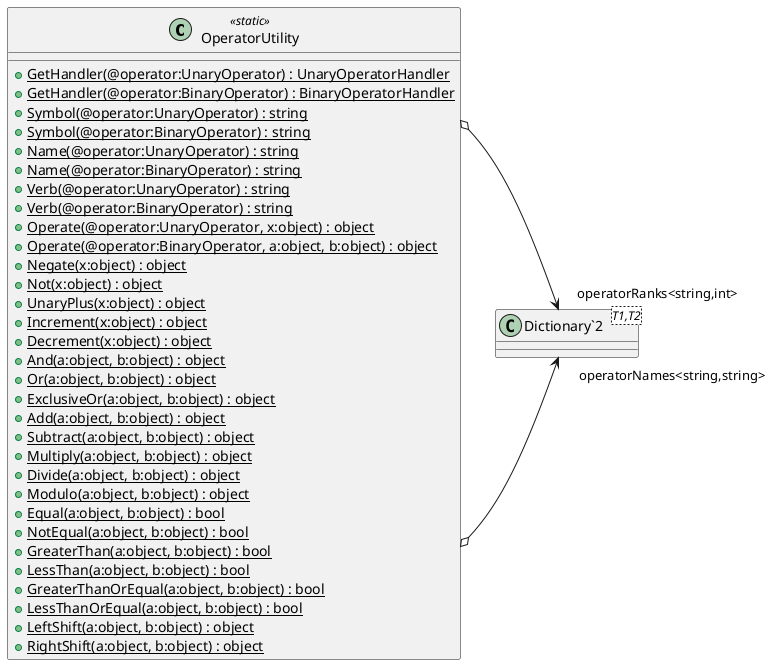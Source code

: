 @startuml
class OperatorUtility <<static>> {
    + {static} GetHandler(@operator:UnaryOperator) : UnaryOperatorHandler
    + {static} GetHandler(@operator:BinaryOperator) : BinaryOperatorHandler
    + {static} Symbol(@operator:UnaryOperator) : string
    + {static} Symbol(@operator:BinaryOperator) : string
    + {static} Name(@operator:UnaryOperator) : string
    + {static} Name(@operator:BinaryOperator) : string
    + {static} Verb(@operator:UnaryOperator) : string
    + {static} Verb(@operator:BinaryOperator) : string
    + {static} Operate(@operator:UnaryOperator, x:object) : object
    + {static} Operate(@operator:BinaryOperator, a:object, b:object) : object
    + {static} Negate(x:object) : object
    + {static} Not(x:object) : object
    + {static} UnaryPlus(x:object) : object
    + {static} Increment(x:object) : object
    + {static} Decrement(x:object) : object
    + {static} And(a:object, b:object) : object
    + {static} Or(a:object, b:object) : object
    + {static} ExclusiveOr(a:object, b:object) : object
    + {static} Add(a:object, b:object) : object
    + {static} Subtract(a:object, b:object) : object
    + {static} Multiply(a:object, b:object) : object
    + {static} Divide(a:object, b:object) : object
    + {static} Modulo(a:object, b:object) : object
    + {static} Equal(a:object, b:object) : bool
    + {static} NotEqual(a:object, b:object) : bool
    + {static} GreaterThan(a:object, b:object) : bool
    + {static} LessThan(a:object, b:object) : bool
    + {static} GreaterThanOrEqual(a:object, b:object) : bool
    + {static} LessThanOrEqual(a:object, b:object) : bool
    + {static} LeftShift(a:object, b:object) : object
    + {static} RightShift(a:object, b:object) : object
}
class "Dictionary`2"<T1,T2> {
}
OperatorUtility o-> "operatorNames<string,string>" "Dictionary`2"
OperatorUtility o-> "operatorRanks<string,int>" "Dictionary`2"
@enduml
